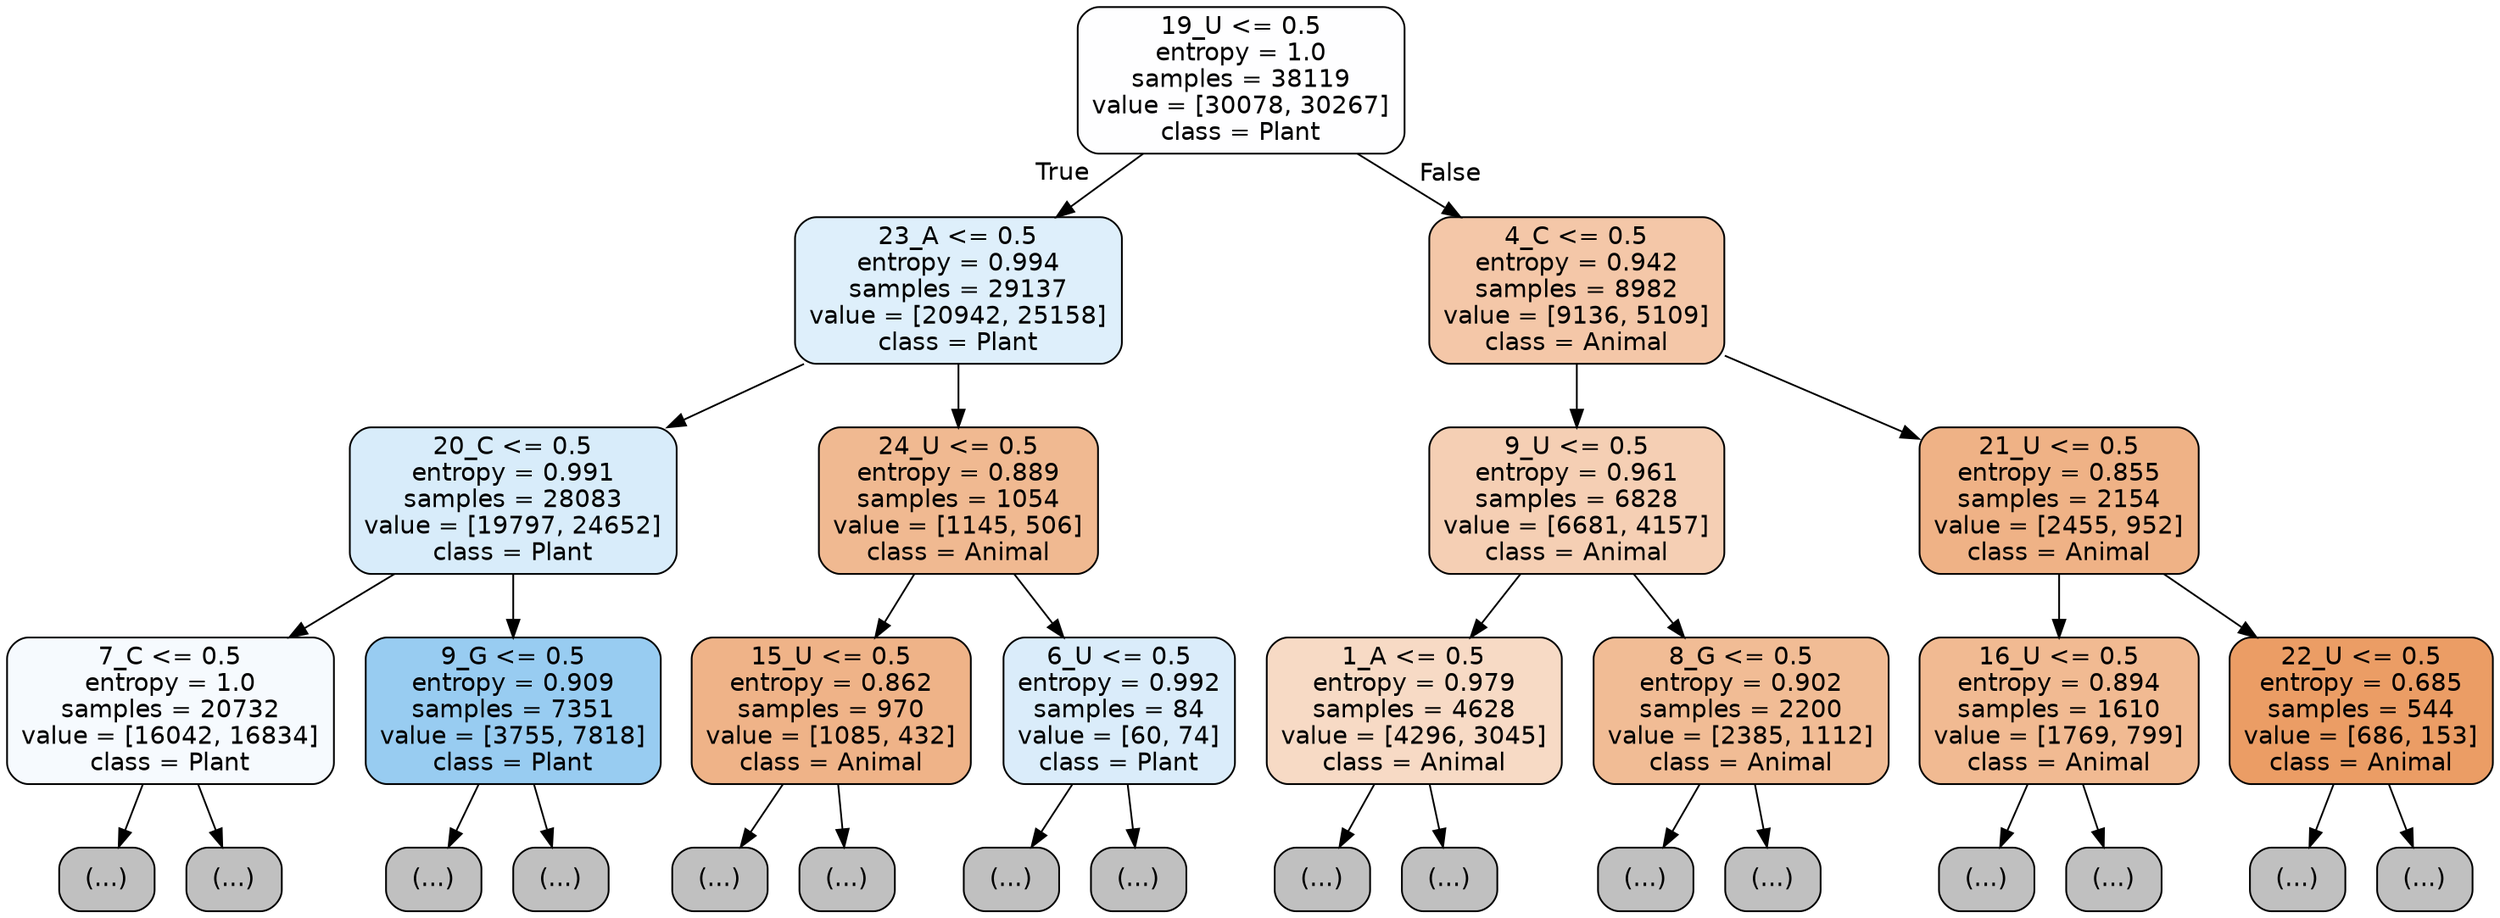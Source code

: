 digraph Tree {
node [shape=box, style="filled, rounded", color="black", fontname="helvetica"] ;
edge [fontname="helvetica"] ;
0 [label="19_U <= 0.5\nentropy = 1.0\nsamples = 38119\nvalue = [30078, 30267]\nclass = Plant", fillcolor="#fefeff"] ;
1 [label="23_A <= 0.5\nentropy = 0.994\nsamples = 29137\nvalue = [20942, 25158]\nclass = Plant", fillcolor="#deeffb"] ;
0 -> 1 [labeldistance=2.5, labelangle=45, headlabel="True"] ;
2 [label="20_C <= 0.5\nentropy = 0.991\nsamples = 28083\nvalue = [19797, 24652]\nclass = Plant", fillcolor="#d8ecfa"] ;
1 -> 2 ;
3 [label="7_C <= 0.5\nentropy = 1.0\nsamples = 20732\nvalue = [16042, 16834]\nclass = Plant", fillcolor="#f6fafe"] ;
2 -> 3 ;
4 [label="(...)", fillcolor="#C0C0C0"] ;
3 -> 4 ;
7249 [label="(...)", fillcolor="#C0C0C0"] ;
3 -> 7249 ;
9034 [label="9_G <= 0.5\nentropy = 0.909\nsamples = 7351\nvalue = [3755, 7818]\nclass = Plant", fillcolor="#98ccf1"] ;
2 -> 9034 ;
9035 [label="(...)", fillcolor="#C0C0C0"] ;
9034 -> 9035 ;
11036 [label="(...)", fillcolor="#C0C0C0"] ;
9034 -> 11036 ;
11739 [label="24_U <= 0.5\nentropy = 0.889\nsamples = 1054\nvalue = [1145, 506]\nclass = Animal", fillcolor="#f0b991"] ;
1 -> 11739 ;
11740 [label="15_U <= 0.5\nentropy = 0.862\nsamples = 970\nvalue = [1085, 432]\nclass = Animal", fillcolor="#efb388"] ;
11739 -> 11740 ;
11741 [label="(...)", fillcolor="#C0C0C0"] ;
11740 -> 11741 ;
12136 [label="(...)", fillcolor="#C0C0C0"] ;
11740 -> 12136 ;
12239 [label="6_U <= 0.5\nentropy = 0.992\nsamples = 84\nvalue = [60, 74]\nclass = Plant", fillcolor="#daecfa"] ;
11739 -> 12239 ;
12240 [label="(...)", fillcolor="#C0C0C0"] ;
12239 -> 12240 ;
12295 [label="(...)", fillcolor="#C0C0C0"] ;
12239 -> 12295 ;
12318 [label="4_C <= 0.5\nentropy = 0.942\nsamples = 8982\nvalue = [9136, 5109]\nclass = Animal", fillcolor="#f4c7a8"] ;
0 -> 12318 [labeldistance=2.5, labelangle=-45, headlabel="False"] ;
12319 [label="9_U <= 0.5\nentropy = 0.961\nsamples = 6828\nvalue = [6681, 4157]\nclass = Animal", fillcolor="#f5cfb4"] ;
12318 -> 12319 ;
12320 [label="1_A <= 0.5\nentropy = 0.979\nsamples = 4628\nvalue = [4296, 3045]\nclass = Animal", fillcolor="#f7dac5"] ;
12319 -> 12320 ;
12321 [label="(...)", fillcolor="#C0C0C0"] ;
12320 -> 12321 ;
14102 [label="(...)", fillcolor="#C0C0C0"] ;
12320 -> 14102 ;
14745 [label="8_G <= 0.5\nentropy = 0.902\nsamples = 2200\nvalue = [2385, 1112]\nclass = Animal", fillcolor="#f1bc95"] ;
12319 -> 14745 ;
14746 [label="(...)", fillcolor="#C0C0C0"] ;
14745 -> 14746 ;
15463 [label="(...)", fillcolor="#C0C0C0"] ;
14745 -> 15463 ;
15724 [label="21_U <= 0.5\nentropy = 0.855\nsamples = 2154\nvalue = [2455, 952]\nclass = Animal", fillcolor="#efb286"] ;
12318 -> 15724 ;
15725 [label="16_U <= 0.5\nentropy = 0.894\nsamples = 1610\nvalue = [1769, 799]\nclass = Animal", fillcolor="#f1ba92"] ;
15724 -> 15725 ;
15726 [label="(...)", fillcolor="#C0C0C0"] ;
15725 -> 15726 ;
16305 [label="(...)", fillcolor="#C0C0C0"] ;
15725 -> 16305 ;
16500 [label="22_U <= 0.5\nentropy = 0.685\nsamples = 544\nvalue = [686, 153]\nclass = Animal", fillcolor="#eb9d65"] ;
15724 -> 16500 ;
16501 [label="(...)", fillcolor="#C0C0C0"] ;
16500 -> 16501 ;
16670 [label="(...)", fillcolor="#C0C0C0"] ;
16500 -> 16670 ;
}